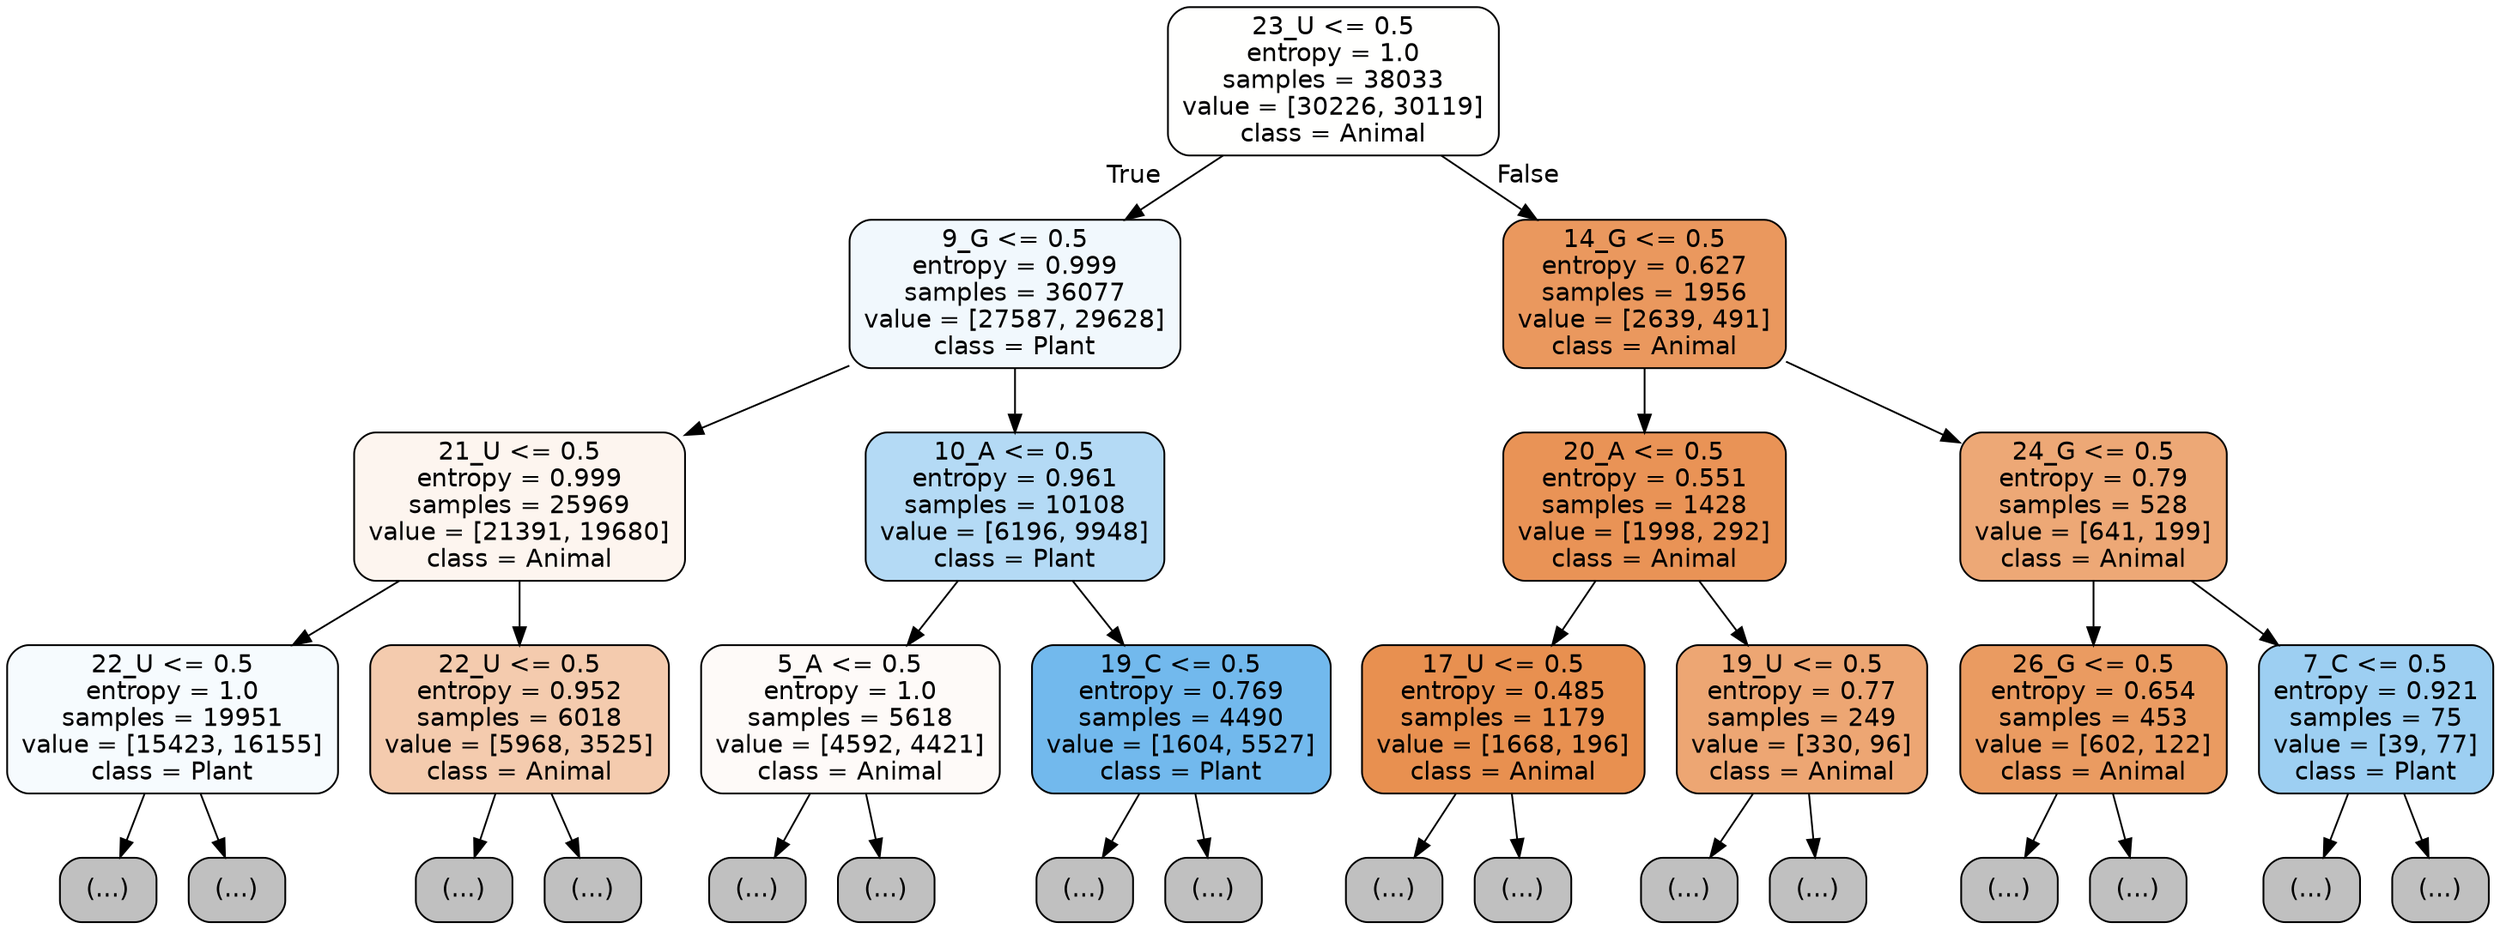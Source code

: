 digraph Tree {
node [shape=box, style="filled, rounded", color="black", fontname="helvetica"] ;
edge [fontname="helvetica"] ;
0 [label="23_U <= 0.5\nentropy = 1.0\nsamples = 38033\nvalue = [30226, 30119]\nclass = Animal", fillcolor="#fffffe"] ;
1 [label="9_G <= 0.5\nentropy = 0.999\nsamples = 36077\nvalue = [27587, 29628]\nclass = Plant", fillcolor="#f1f8fd"] ;
0 -> 1 [labeldistance=2.5, labelangle=45, headlabel="True"] ;
2 [label="21_U <= 0.5\nentropy = 0.999\nsamples = 25969\nvalue = [21391, 19680]\nclass = Animal", fillcolor="#fdf5ef"] ;
1 -> 2 ;
3 [label="22_U <= 0.5\nentropy = 1.0\nsamples = 19951\nvalue = [15423, 16155]\nclass = Plant", fillcolor="#f6fbfe"] ;
2 -> 3 ;
4 [label="(...)", fillcolor="#C0C0C0"] ;
3 -> 4 ;
8357 [label="(...)", fillcolor="#C0C0C0"] ;
3 -> 8357 ;
9402 [label="22_U <= 0.5\nentropy = 0.952\nsamples = 6018\nvalue = [5968, 3525]\nclass = Animal", fillcolor="#f4cbae"] ;
2 -> 9402 ;
9403 [label="(...)", fillcolor="#C0C0C0"] ;
9402 -> 9403 ;
11638 [label="(...)", fillcolor="#C0C0C0"] ;
9402 -> 11638 ;
11993 [label="10_A <= 0.5\nentropy = 0.961\nsamples = 10108\nvalue = [6196, 9948]\nclass = Plant", fillcolor="#b4daf5"] ;
1 -> 11993 ;
11994 [label="5_A <= 0.5\nentropy = 1.0\nsamples = 5618\nvalue = [4592, 4421]\nclass = Animal", fillcolor="#fefaf8"] ;
11993 -> 11994 ;
11995 [label="(...)", fillcolor="#C0C0C0"] ;
11994 -> 11995 ;
14156 [label="(...)", fillcolor="#C0C0C0"] ;
11994 -> 14156 ;
14899 [label="19_C <= 0.5\nentropy = 0.769\nsamples = 4490\nvalue = [1604, 5527]\nclass = Plant", fillcolor="#72b9ed"] ;
11993 -> 14899 ;
14900 [label="(...)", fillcolor="#C0C0C0"] ;
14899 -> 14900 ;
15879 [label="(...)", fillcolor="#C0C0C0"] ;
14899 -> 15879 ;
16160 [label="14_G <= 0.5\nentropy = 0.627\nsamples = 1956\nvalue = [2639, 491]\nclass = Animal", fillcolor="#ea985e"] ;
0 -> 16160 [labeldistance=2.5, labelangle=-45, headlabel="False"] ;
16161 [label="20_A <= 0.5\nentropy = 0.551\nsamples = 1428\nvalue = [1998, 292]\nclass = Animal", fillcolor="#e99356"] ;
16160 -> 16161 ;
16162 [label="17_U <= 0.5\nentropy = 0.485\nsamples = 1179\nvalue = [1668, 196]\nclass = Animal", fillcolor="#e89050"] ;
16161 -> 16162 ;
16163 [label="(...)", fillcolor="#C0C0C0"] ;
16162 -> 16163 ;
16442 [label="(...)", fillcolor="#C0C0C0"] ;
16162 -> 16442 ;
16529 [label="19_U <= 0.5\nentropy = 0.77\nsamples = 249\nvalue = [330, 96]\nclass = Animal", fillcolor="#eda673"] ;
16161 -> 16529 ;
16530 [label="(...)", fillcolor="#C0C0C0"] ;
16529 -> 16530 ;
16633 [label="(...)", fillcolor="#C0C0C0"] ;
16529 -> 16633 ;
16654 [label="24_G <= 0.5\nentropy = 0.79\nsamples = 528\nvalue = [641, 199]\nclass = Animal", fillcolor="#eda876"] ;
16160 -> 16654 ;
16655 [label="26_G <= 0.5\nentropy = 0.654\nsamples = 453\nvalue = [602, 122]\nclass = Animal", fillcolor="#ea9b61"] ;
16654 -> 16655 ;
16656 [label="(...)", fillcolor="#C0C0C0"] ;
16655 -> 16656 ;
16805 [label="(...)", fillcolor="#C0C0C0"] ;
16655 -> 16805 ;
16806 [label="7_C <= 0.5\nentropy = 0.921\nsamples = 75\nvalue = [39, 77]\nclass = Plant", fillcolor="#9dcff2"] ;
16654 -> 16806 ;
16807 [label="(...)", fillcolor="#C0C0C0"] ;
16806 -> 16807 ;
16826 [label="(...)", fillcolor="#C0C0C0"] ;
16806 -> 16826 ;
}